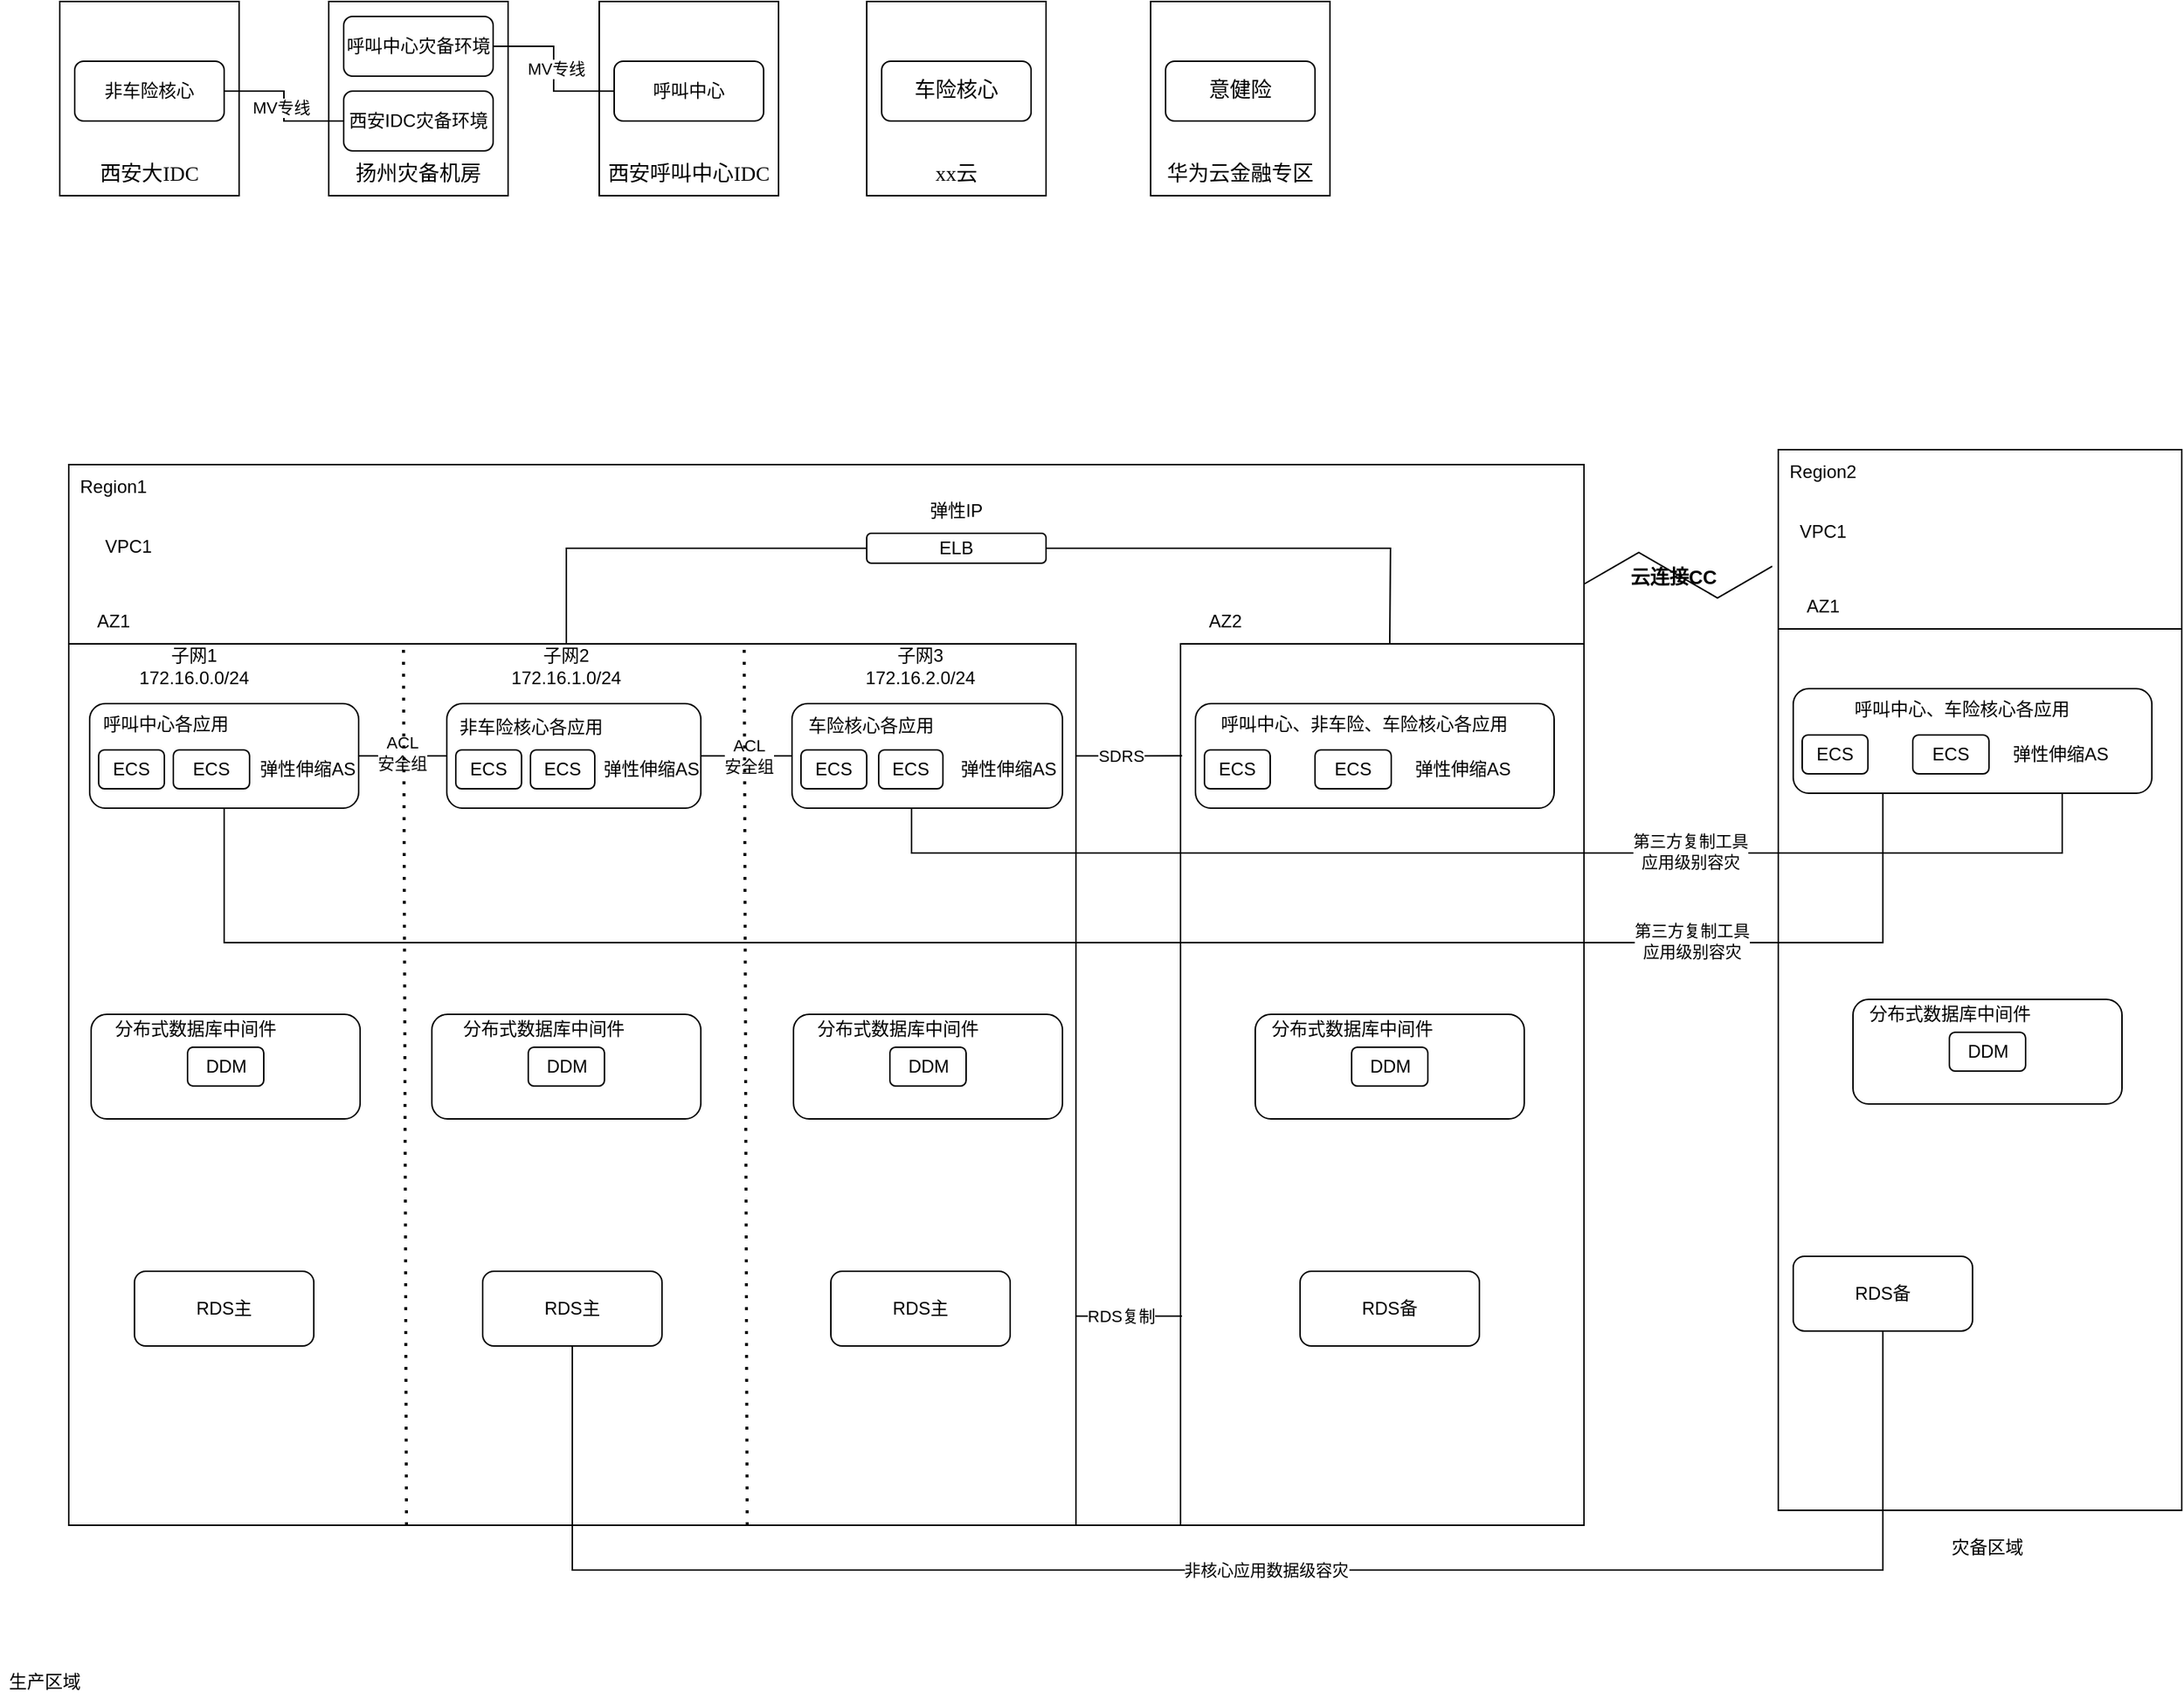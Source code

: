 <mxfile version="20.8.23" type="github">
  <diagram id="1HvbYhtdSqmgL1F3OeFL" name="第 1 页">
    <mxGraphModel dx="1207" dy="751" grid="1" gridSize="10" guides="1" tooltips="1" connect="1" arrows="1" fold="1" page="1" pageScale="1" pageWidth="827" pageHeight="1169" math="0" shadow="0">
      <root>
        <mxCell id="0" />
        <mxCell id="1" parent="0" />
        <mxCell id="OBHNnXGTpU4VKu28_vaq-1" value="&lt;p style=&quot;margin: 0pt 0pt 0.0pt; text-align: justify; font-family: Calibri; font-size: 10.5pt;&quot; class=&quot;MsoNormal&quot;&gt;&lt;br&gt;&lt;/p&gt;&lt;p style=&quot;margin: 0pt 0pt 0.0pt; text-align: justify; font-family: Calibri; font-size: 10.5pt;&quot; class=&quot;MsoNormal&quot;&gt;&lt;br&gt;&lt;/p&gt;&lt;p style=&quot;margin: 0pt 0pt 0.0pt; text-align: justify; font-family: Calibri; font-size: 10.5pt;&quot; class=&quot;MsoNormal&quot;&gt;&lt;br&gt;&lt;/p&gt;&lt;p style=&quot;margin: 0pt 0pt 0.0pt; text-align: justify; font-family: Calibri; font-size: 10.5pt;&quot; class=&quot;MsoNormal&quot;&gt;&lt;br&gt;&lt;/p&gt;&lt;p style=&quot;margin: 0pt 0pt 0.0pt; text-align: justify; font-family: Calibri; font-size: 10.5pt;&quot; class=&quot;MsoNormal&quot;&gt;&lt;br&gt;&lt;/p&gt;&lt;p style=&quot;margin: 0pt 0pt 0.0pt; text-align: justify; font-family: Calibri; font-size: 10.5pt;&quot; class=&quot;MsoNormal&quot;&gt;&lt;br&gt;&lt;/p&gt;&lt;p style=&quot;margin: 0pt 0pt 0.0pt; text-align: justify; font-family: Calibri; font-size: 10.5pt;&quot; class=&quot;MsoNormal&quot;&gt;&lt;font face=&quot;仿宋_GB2312&quot;&gt;西安大&lt;/font&gt;&lt;font face=&quot;仿宋_GB2312&quot;&gt;IDC&lt;/font&gt;&lt;/p&gt;" style="rounded=0;whiteSpace=wrap;html=1;" parent="1" vertex="1">
          <mxGeometry x="40" y="200" width="120" height="130" as="geometry" />
        </mxCell>
        <mxCell id="OBHNnXGTpU4VKu28_vaq-2" value="&lt;p style=&quot;margin: 0pt 0pt 0.0pt; text-align: justify; font-family: Calibri; font-size: 10.5pt;&quot; class=&quot;MsoNormal&quot;&gt;&lt;br&gt;&lt;/p&gt;&lt;p style=&quot;margin: 0pt 0pt 0.0pt; text-align: justify; font-family: Calibri; font-size: 10.5pt;&quot; class=&quot;MsoNormal&quot;&gt;&lt;br&gt;&lt;/p&gt;&lt;p style=&quot;margin: 0pt 0pt 0.0pt; text-align: justify; font-family: Calibri; font-size: 10.5pt;&quot; class=&quot;MsoNormal&quot;&gt;&lt;br&gt;&lt;/p&gt;&lt;p style=&quot;margin: 0pt 0pt 0.0pt; text-align: justify; font-family: Calibri; font-size: 10.5pt;&quot; class=&quot;MsoNormal&quot;&gt;&lt;br&gt;&lt;/p&gt;&lt;p style=&quot;margin: 0pt 0pt 0.0pt; text-align: justify; font-family: Calibri; font-size: 10.5pt;&quot; class=&quot;MsoNormal&quot;&gt;&lt;br&gt;&lt;/p&gt;&lt;p style=&quot;margin: 0pt 0pt 0.0pt; text-align: justify; font-family: Calibri; font-size: 10.5pt;&quot; class=&quot;MsoNormal&quot;&gt;&lt;br&gt;&lt;/p&gt;&lt;p style=&quot;margin: 0pt 0pt 0.0pt; text-align: justify; font-family: Calibri; font-size: 10.5pt;&quot; class=&quot;MsoNormal&quot;&gt;&lt;font face=&quot;仿宋_GB2312&quot;&gt;扬州灾备机房&lt;/font&gt;&lt;/p&gt;" style="rounded=0;whiteSpace=wrap;html=1;" parent="1" vertex="1">
          <mxGeometry x="220" y="200" width="120" height="130" as="geometry" />
        </mxCell>
        <mxCell id="OBHNnXGTpU4VKu28_vaq-3" value="&lt;p style=&quot;margin: 0pt 0pt 0.0pt; text-align: justify; font-family: Calibri; font-size: 10.5pt;&quot; class=&quot;MsoNormal&quot;&gt;&lt;br&gt;&lt;/p&gt;&lt;p style=&quot;margin: 0pt 0pt 0.0pt; text-align: justify; font-family: Calibri; font-size: 10.5pt;&quot; class=&quot;MsoNormal&quot;&gt;&lt;font face=&quot;仿宋_GB2312&quot;&gt;&lt;br&gt;&lt;/font&gt;&lt;/p&gt;&lt;p style=&quot;margin: 0pt 0pt 0.0pt; text-align: justify; font-family: Calibri; font-size: 10.5pt;&quot; class=&quot;MsoNormal&quot;&gt;&lt;font face=&quot;仿宋_GB2312&quot;&gt;&lt;br&gt;&lt;/font&gt;&lt;/p&gt;&lt;p style=&quot;margin: 0pt 0pt 0.0pt; text-align: justify; font-family: Calibri; font-size: 10.5pt;&quot; class=&quot;MsoNormal&quot;&gt;&lt;font face=&quot;仿宋_GB2312&quot;&gt;&lt;br&gt;&lt;/font&gt;&lt;/p&gt;&lt;p style=&quot;margin: 0pt 0pt 0.0pt; text-align: justify; font-family: Calibri; font-size: 10.5pt;&quot; class=&quot;MsoNormal&quot;&gt;&lt;font face=&quot;仿宋_GB2312&quot;&gt;&lt;br&gt;&lt;/font&gt;&lt;/p&gt;&lt;p style=&quot;margin: 0pt 0pt 0.0pt; text-align: justify; font-family: Calibri; font-size: 10.5pt;&quot; class=&quot;MsoNormal&quot;&gt;&lt;font face=&quot;仿宋_GB2312&quot;&gt;&lt;br&gt;&lt;/font&gt;&lt;/p&gt;&lt;p style=&quot;margin: 0pt 0pt 0.0pt; text-align: justify; font-family: Calibri; font-size: 10.5pt;&quot; class=&quot;MsoNormal&quot;&gt;&lt;font style=&quot;font-size: 10.5pt;&quot; face=&quot;仿宋_GB2312&quot;&gt;西安呼叫中心&lt;/font&gt;&lt;font style=&quot;font-size: 10.5pt;&quot; face=&quot;仿宋_GB2312&quot;&gt;IDC&lt;/font&gt;&lt;br&gt;&lt;/p&gt;" style="rounded=0;whiteSpace=wrap;html=1;" parent="1" vertex="1">
          <mxGeometry x="401" y="200" width="120" height="130" as="geometry" />
        </mxCell>
        <mxCell id="OBHNnXGTpU4VKu28_vaq-4" value="&lt;p style=&quot;margin: 0pt 0pt 0.0pt; text-align: justify; font-family: Calibri; font-size: 10.5pt;&quot; class=&quot;MsoNormal&quot;&gt;&lt;span style=&quot;font-family: 仿宋_GB2312; font-size: 10.5pt;&quot;&gt;&lt;br&gt;&lt;/span&gt;&lt;/p&gt;&lt;p style=&quot;margin: 0pt 0pt 0.0pt; text-align: justify; font-family: Calibri; font-size: 10.5pt;&quot; class=&quot;MsoNormal&quot;&gt;&lt;span style=&quot;font-family: 仿宋_GB2312; font-size: 10.5pt;&quot;&gt;&lt;br&gt;&lt;/span&gt;&lt;/p&gt;&lt;p style=&quot;margin: 0pt 0pt 0.0pt; text-align: justify; font-family: Calibri; font-size: 10.5pt;&quot; class=&quot;MsoNormal&quot;&gt;&lt;span style=&quot;font-family: 仿宋_GB2312; font-size: 10.5pt;&quot;&gt;&lt;br&gt;&lt;/span&gt;&lt;/p&gt;&lt;p style=&quot;margin: 0pt 0pt 0.0pt; text-align: justify; font-family: Calibri; font-size: 10.5pt;&quot; class=&quot;MsoNormal&quot;&gt;&lt;span style=&quot;font-family: 仿宋_GB2312; font-size: 10.5pt;&quot;&gt;&lt;br&gt;&lt;/span&gt;&lt;/p&gt;&lt;p style=&quot;margin: 0pt 0pt 0.0pt; text-align: justify; font-family: Calibri; font-size: 10.5pt;&quot; class=&quot;MsoNormal&quot;&gt;&lt;span style=&quot;font-family: 仿宋_GB2312; font-size: 10.5pt;&quot;&gt;&lt;br&gt;&lt;/span&gt;&lt;/p&gt;&lt;p style=&quot;margin: 0pt 0pt 0.0pt; text-align: justify; font-family: Calibri; font-size: 10.5pt;&quot; class=&quot;MsoNormal&quot;&gt;&lt;span style=&quot;font-family: 仿宋_GB2312; font-size: 10.5pt;&quot;&gt;&lt;br&gt;&lt;/span&gt;&lt;/p&gt;&lt;p style=&quot;margin: 0pt 0pt 0.0pt; text-align: justify; font-family: Calibri; font-size: 10.5pt;&quot; class=&quot;MsoNormal&quot;&gt;&lt;span style=&quot;font-family: 仿宋_GB2312; font-size: 10.5pt;&quot;&gt;xx云&lt;/span&gt;&lt;br&gt;&lt;/p&gt;" style="rounded=0;whiteSpace=wrap;html=1;" parent="1" vertex="1">
          <mxGeometry x="580" y="200" width="120" height="130" as="geometry" />
        </mxCell>
        <mxCell id="OBHNnXGTpU4VKu28_vaq-5" value="&lt;p style=&quot;margin: 0pt 0pt 0.0pt; text-align: justify; font-family: Calibri; font-size: 10.5pt;&quot; class=&quot;MsoNormal&quot;&gt;&lt;br&gt;&lt;/p&gt;&lt;p style=&quot;margin: 0pt 0pt 0.0pt; text-align: justify; font-family: Calibri; font-size: 10.5pt;&quot; class=&quot;MsoNormal&quot;&gt;&lt;br&gt;&lt;/p&gt;&lt;p style=&quot;margin: 0pt 0pt 0.0pt; text-align: justify; font-family: Calibri; font-size: 10.5pt;&quot; class=&quot;MsoNormal&quot;&gt;&lt;br&gt;&lt;/p&gt;&lt;p style=&quot;margin: 0pt 0pt 0.0pt; text-align: justify; font-family: Calibri; font-size: 10.5pt;&quot; class=&quot;MsoNormal&quot;&gt;&lt;br&gt;&lt;/p&gt;&lt;p style=&quot;margin: 0pt 0pt 0.0pt; text-align: justify; font-family: Calibri; font-size: 10.5pt;&quot; class=&quot;MsoNormal&quot;&gt;&lt;br&gt;&lt;/p&gt;&lt;p style=&quot;margin: 0pt 0pt 0.0pt; text-align: justify; font-family: Calibri; font-size: 10.5pt;&quot; class=&quot;MsoNormal&quot;&gt;&lt;br&gt;&lt;/p&gt;&lt;p style=&quot;margin: 0pt 0pt 0.0pt; text-align: justify; font-family: Calibri; font-size: 10.5pt;&quot; class=&quot;MsoNormal&quot;&gt;&lt;font face=&quot;仿宋_GB2312&quot;&gt;华为云金融专区&lt;/font&gt;&lt;/p&gt;" style="rounded=0;whiteSpace=wrap;html=1;" parent="1" vertex="1">
          <mxGeometry x="770" y="200" width="120" height="130" as="geometry" />
        </mxCell>
        <mxCell id="OBHNnXGTpU4VKu28_vaq-33" style="edgeStyle=orthogonalEdgeStyle;rounded=0;orthogonalLoop=1;jettySize=auto;html=1;entryX=0;entryY=0.5;entryDx=0;entryDy=0;endArrow=none;endFill=0;" parent="1" source="OBHNnXGTpU4VKu28_vaq-6" target="OBHNnXGTpU4VKu28_vaq-9" edge="1">
          <mxGeometry relative="1" as="geometry" />
        </mxCell>
        <mxCell id="OBHNnXGTpU4VKu28_vaq-34" value="MV专线" style="edgeLabel;html=1;align=center;verticalAlign=middle;resizable=0;points=[];" parent="OBHNnXGTpU4VKu28_vaq-33" vertex="1" connectable="0">
          <mxGeometry x="0.01" y="-2" relative="1" as="geometry">
            <mxPoint as="offset" />
          </mxGeometry>
        </mxCell>
        <mxCell id="OBHNnXGTpU4VKu28_vaq-6" value="非车险核心" style="rounded=1;whiteSpace=wrap;html=1;" parent="1" vertex="1">
          <mxGeometry x="50" y="240" width="100" height="40" as="geometry" />
        </mxCell>
        <mxCell id="OBHNnXGTpU4VKu28_vaq-32" style="edgeStyle=orthogonalEdgeStyle;rounded=0;orthogonalLoop=1;jettySize=auto;html=1;endArrow=none;endFill=0;" parent="1" source="OBHNnXGTpU4VKu28_vaq-7" target="OBHNnXGTpU4VKu28_vaq-8" edge="1">
          <mxGeometry relative="1" as="geometry" />
        </mxCell>
        <mxCell id="OBHNnXGTpU4VKu28_vaq-35" value="MV专线" style="edgeLabel;html=1;align=center;verticalAlign=middle;resizable=0;points=[];" parent="OBHNnXGTpU4VKu28_vaq-32" vertex="1" connectable="0">
          <mxGeometry x="0.006" y="-1" relative="1" as="geometry">
            <mxPoint as="offset" />
          </mxGeometry>
        </mxCell>
        <mxCell id="OBHNnXGTpU4VKu28_vaq-7" value="呼叫中心" style="rounded=1;whiteSpace=wrap;html=1;" parent="1" vertex="1">
          <mxGeometry x="411" y="240" width="100" height="40" as="geometry" />
        </mxCell>
        <mxCell id="OBHNnXGTpU4VKu28_vaq-8" value="呼叫中心灾备环境" style="rounded=1;whiteSpace=wrap;html=1;" parent="1" vertex="1">
          <mxGeometry x="230" y="210" width="100" height="40" as="geometry" />
        </mxCell>
        <mxCell id="OBHNnXGTpU4VKu28_vaq-9" value="西安IDC灾备环境" style="rounded=1;whiteSpace=wrap;html=1;" parent="1" vertex="1">
          <mxGeometry x="230" y="260" width="100" height="40" as="geometry" />
        </mxCell>
        <mxCell id="OBHNnXGTpU4VKu28_vaq-10" value="&lt;p style=&quot;border-color: var(--border-color); margin: 0pt 0pt 0.0pt; text-align: justify; font-family: Calibri; font-size: 10.5pt;&quot; class=&quot;MsoNormal&quot;&gt;&lt;font style=&quot;border-color: var(--border-color);&quot; face=&quot;仿宋_GB2312&quot;&gt;车险核心&lt;/font&gt;&lt;/p&gt;" style="rounded=1;whiteSpace=wrap;html=1;" parent="1" vertex="1">
          <mxGeometry x="590" y="240" width="100" height="40" as="geometry" />
        </mxCell>
        <mxCell id="OBHNnXGTpU4VKu28_vaq-11" value="&lt;p style=&quot;border-color: var(--border-color); margin: 0pt 0pt 0.0pt; text-align: justify; font-family: Calibri; font-size: 10.5pt;&quot; class=&quot;MsoNormal&quot;&gt;意健险&lt;br&gt;&lt;/p&gt;" style="rounded=1;whiteSpace=wrap;html=1;" parent="1" vertex="1">
          <mxGeometry x="780" y="240" width="100" height="40" as="geometry" />
        </mxCell>
        <mxCell id="OBHNnXGTpU4VKu28_vaq-12" value="&lt;p style=&quot;margin: 0pt 0pt 0.0pt; text-align: justify; font-family: Calibri; font-size: 10.5pt;&quot; class=&quot;MsoNormal&quot;&gt;&lt;br&gt;&lt;/p&gt;" style="rounded=0;whiteSpace=wrap;html=1;movable=0;resizable=0;rotatable=0;deletable=0;editable=0;locked=1;connectable=0;" parent="1" vertex="1">
          <mxGeometry x="46" y="510" width="1014" height="710" as="geometry" />
        </mxCell>
        <mxCell id="OBHNnXGTpU4VKu28_vaq-14" value="Region1" style="text;html=1;strokeColor=none;fillColor=none;align=center;verticalAlign=middle;whiteSpace=wrap;rounded=0;" parent="1" vertex="1">
          <mxGeometry x="46" y="510" width="60" height="30" as="geometry" />
        </mxCell>
        <mxCell id="OBHNnXGTpU4VKu28_vaq-17" value="" style="rounded=0;whiteSpace=wrap;html=1;movable=0;resizable=0;rotatable=0;deletable=0;editable=0;locked=1;connectable=0;" parent="1" vertex="1">
          <mxGeometry x="46" y="630" width="674" height="590" as="geometry" />
        </mxCell>
        <mxCell id="OBHNnXGTpU4VKu28_vaq-18" value="VPC1" style="text;html=1;strokeColor=none;fillColor=none;align=center;verticalAlign=middle;whiteSpace=wrap;rounded=0;" parent="1" vertex="1">
          <mxGeometry x="56" y="550" width="60" height="30" as="geometry" />
        </mxCell>
        <mxCell id="OBHNnXGTpU4VKu28_vaq-19" value="" style="rounded=0;whiteSpace=wrap;html=1;" parent="1" vertex="1">
          <mxGeometry x="790" y="630" width="270" height="590" as="geometry" />
        </mxCell>
        <mxCell id="OBHNnXGTpU4VKu28_vaq-20" value="AZ1" style="text;html=1;strokeColor=none;fillColor=none;align=center;verticalAlign=middle;whiteSpace=wrap;rounded=0;" parent="1" vertex="1">
          <mxGeometry x="46" y="600" width="60" height="30" as="geometry" />
        </mxCell>
        <mxCell id="OBHNnXGTpU4VKu28_vaq-21" value="AZ2" style="text;html=1;strokeColor=none;fillColor=none;align=center;verticalAlign=middle;whiteSpace=wrap;rounded=0;" parent="1" vertex="1">
          <mxGeometry x="790" y="600" width="60" height="30" as="geometry" />
        </mxCell>
        <mxCell id="OBHNnXGTpU4VKu28_vaq-22" value="生产区域" style="text;html=1;strokeColor=none;fillColor=none;align=center;verticalAlign=middle;whiteSpace=wrap;rounded=0;" parent="1" vertex="1">
          <mxGeometry y="1310" width="60" height="30" as="geometry" />
        </mxCell>
        <mxCell id="OBHNnXGTpU4VKu28_vaq-23" value="&lt;p style=&quot;margin: 0pt 0pt 0.0pt; text-align: justify; font-family: Calibri; font-size: 10.5pt;&quot; class=&quot;MsoNormal&quot;&gt;&lt;br&gt;&lt;/p&gt;" style="rounded=0;whiteSpace=wrap;html=1;" parent="1" vertex="1">
          <mxGeometry x="1190" y="500" width="270" height="710" as="geometry" />
        </mxCell>
        <mxCell id="OBHNnXGTpU4VKu28_vaq-24" value="Region2" style="text;html=1;strokeColor=none;fillColor=none;align=center;verticalAlign=middle;whiteSpace=wrap;rounded=0;" parent="1" vertex="1">
          <mxGeometry x="1190" y="500" width="60" height="30" as="geometry" />
        </mxCell>
        <mxCell id="OBHNnXGTpU4VKu28_vaq-26" value="VPC1" style="text;html=1;strokeColor=none;fillColor=none;align=center;verticalAlign=middle;whiteSpace=wrap;rounded=0;" parent="1" vertex="1">
          <mxGeometry x="1190" y="540" width="60" height="30" as="geometry" />
        </mxCell>
        <mxCell id="OBHNnXGTpU4VKu28_vaq-30" value="灾备区域" style="text;html=1;strokeColor=none;fillColor=none;align=center;verticalAlign=middle;whiteSpace=wrap;rounded=0;" parent="1" vertex="1">
          <mxGeometry x="1300" y="1220" width="60" height="30" as="geometry" />
        </mxCell>
        <mxCell id="8b6VTSP2SglXUmAgMh4o-97" style="edgeStyle=orthogonalEdgeStyle;rounded=0;orthogonalLoop=1;jettySize=auto;html=1;entryX=0.5;entryY=0;entryDx=0;entryDy=0;endArrow=none;endFill=0;" edge="1" parent="1" source="8b6VTSP2SglXUmAgMh4o-2" target="8b6VTSP2SglXUmAgMh4o-56">
          <mxGeometry relative="1" as="geometry" />
        </mxCell>
        <mxCell id="8b6VTSP2SglXUmAgMh4o-98" style="edgeStyle=orthogonalEdgeStyle;rounded=0;orthogonalLoop=1;jettySize=auto;html=1;endArrow=none;endFill=0;" edge="1" parent="1" source="8b6VTSP2SglXUmAgMh4o-2">
          <mxGeometry relative="1" as="geometry">
            <mxPoint x="930" y="630.0" as="targetPoint" />
          </mxGeometry>
        </mxCell>
        <mxCell id="8b6VTSP2SglXUmAgMh4o-2" value="ELB" style="rounded=1;whiteSpace=wrap;html=1;" vertex="1" parent="1">
          <mxGeometry x="580" y="556" width="120" height="20" as="geometry" />
        </mxCell>
        <mxCell id="8b6VTSP2SglXUmAgMh4o-19" style="edgeStyle=orthogonalEdgeStyle;rounded=0;orthogonalLoop=1;jettySize=auto;html=1;entryX=0;entryY=0.5;entryDx=0;entryDy=0;endArrow=none;endFill=0;" edge="1" parent="1" source="8b6VTSP2SglXUmAgMh4o-3" target="8b6VTSP2SglXUmAgMh4o-8">
          <mxGeometry relative="1" as="geometry" />
        </mxCell>
        <mxCell id="8b6VTSP2SglXUmAgMh4o-20" value="ACL&lt;br&gt;安全组" style="edgeLabel;html=1;align=center;verticalAlign=middle;resizable=0;points=[];" vertex="1" connectable="0" parent="8b6VTSP2SglXUmAgMh4o-19">
          <mxGeometry x="-0.039" y="2" relative="1" as="geometry">
            <mxPoint as="offset" />
          </mxGeometry>
        </mxCell>
        <mxCell id="8b6VTSP2SglXUmAgMh4o-3" value="" style="rounded=1;whiteSpace=wrap;html=1;" vertex="1" parent="1">
          <mxGeometry x="60" y="670" width="180" height="70" as="geometry" />
        </mxCell>
        <mxCell id="8b6VTSP2SglXUmAgMh4o-4" value="ECS" style="rounded=1;whiteSpace=wrap;html=1;" vertex="1" parent="1">
          <mxGeometry x="66" y="701" width="44" height="26" as="geometry" />
        </mxCell>
        <mxCell id="8b6VTSP2SglXUmAgMh4o-5" value="ECS" style="rounded=1;whiteSpace=wrap;html=1;" vertex="1" parent="1">
          <mxGeometry x="116" y="701" width="51" height="26" as="geometry" />
        </mxCell>
        <mxCell id="8b6VTSP2SglXUmAgMh4o-6" value="弹性伸缩AS" style="text;html=1;strokeColor=none;fillColor=none;align=center;verticalAlign=middle;whiteSpace=wrap;rounded=0;" vertex="1" parent="1">
          <mxGeometry x="171" y="699" width="70" height="30" as="geometry" />
        </mxCell>
        <mxCell id="8b6VTSP2SglXUmAgMh4o-7" value="呼叫中心各应用" style="text;html=1;strokeColor=none;fillColor=none;align=center;verticalAlign=middle;whiteSpace=wrap;rounded=0;" vertex="1" parent="1">
          <mxGeometry x="66" y="669" width="90" height="30" as="geometry" />
        </mxCell>
        <mxCell id="8b6VTSP2SglXUmAgMh4o-21" style="edgeStyle=orthogonalEdgeStyle;rounded=0;orthogonalLoop=1;jettySize=auto;html=1;entryX=0;entryY=0.5;entryDx=0;entryDy=0;endArrow=none;endFill=0;" edge="1" parent="1" source="8b6VTSP2SglXUmAgMh4o-8" target="8b6VTSP2SglXUmAgMh4o-14">
          <mxGeometry relative="1" as="geometry" />
        </mxCell>
        <mxCell id="8b6VTSP2SglXUmAgMh4o-22" value="ACL&lt;br&gt;安全组" style="edgeLabel;html=1;align=center;verticalAlign=middle;resizable=0;points=[];" vertex="1" connectable="0" parent="8b6VTSP2SglXUmAgMh4o-21">
          <mxGeometry x="-0.461" relative="1" as="geometry">
            <mxPoint x="15" as="offset" />
          </mxGeometry>
        </mxCell>
        <mxCell id="8b6VTSP2SglXUmAgMh4o-8" value="" style="rounded=1;whiteSpace=wrap;html=1;" vertex="1" parent="1">
          <mxGeometry x="299" y="670" width="170" height="70" as="geometry" />
        </mxCell>
        <mxCell id="8b6VTSP2SglXUmAgMh4o-9" value="ECS" style="rounded=1;whiteSpace=wrap;html=1;" vertex="1" parent="1">
          <mxGeometry x="305" y="701" width="44" height="26" as="geometry" />
        </mxCell>
        <mxCell id="8b6VTSP2SglXUmAgMh4o-10" value="ECS" style="rounded=1;whiteSpace=wrap;html=1;" vertex="1" parent="1">
          <mxGeometry x="355" y="701" width="43" height="26" as="geometry" />
        </mxCell>
        <mxCell id="8b6VTSP2SglXUmAgMh4o-11" value="弹性伸缩AS" style="text;html=1;strokeColor=none;fillColor=none;align=center;verticalAlign=middle;whiteSpace=wrap;rounded=0;" vertex="1" parent="1">
          <mxGeometry x="401" y="699" width="70" height="30" as="geometry" />
        </mxCell>
        <mxCell id="8b6VTSP2SglXUmAgMh4o-12" value="非车险核心各应用" style="text;html=1;strokeColor=none;fillColor=none;align=center;verticalAlign=middle;whiteSpace=wrap;rounded=0;" vertex="1" parent="1">
          <mxGeometry x="305" y="671" width="101" height="30" as="geometry" />
        </mxCell>
        <mxCell id="8b6VTSP2SglXUmAgMh4o-14" value="" style="rounded=1;whiteSpace=wrap;html=1;" vertex="1" parent="1">
          <mxGeometry x="530" y="670" width="181" height="70" as="geometry" />
        </mxCell>
        <mxCell id="8b6VTSP2SglXUmAgMh4o-15" value="ECS" style="rounded=1;whiteSpace=wrap;html=1;" vertex="1" parent="1">
          <mxGeometry x="536" y="701" width="44" height="26" as="geometry" />
        </mxCell>
        <mxCell id="8b6VTSP2SglXUmAgMh4o-16" value="ECS" style="rounded=1;whiteSpace=wrap;html=1;" vertex="1" parent="1">
          <mxGeometry x="588" y="701" width="43" height="26" as="geometry" />
        </mxCell>
        <mxCell id="8b6VTSP2SglXUmAgMh4o-17" value="弹性伸缩AS" style="text;html=1;strokeColor=none;fillColor=none;align=center;verticalAlign=middle;whiteSpace=wrap;rounded=0;" vertex="1" parent="1">
          <mxGeometry x="640" y="699" width="70" height="30" as="geometry" />
        </mxCell>
        <mxCell id="8b6VTSP2SglXUmAgMh4o-18" value="车险核心各应用" style="text;html=1;strokeColor=none;fillColor=none;align=center;verticalAlign=middle;whiteSpace=wrap;rounded=0;" vertex="1" parent="1">
          <mxGeometry x="536" y="670" width="94" height="30" as="geometry" />
        </mxCell>
        <mxCell id="8b6VTSP2SglXUmAgMh4o-35" value="" style="rounded=1;whiteSpace=wrap;html=1;" vertex="1" parent="1">
          <mxGeometry x="61" y="878" width="180" height="70" as="geometry" />
        </mxCell>
        <mxCell id="8b6VTSP2SglXUmAgMh4o-36" value="DDM" style="rounded=1;whiteSpace=wrap;html=1;" vertex="1" parent="1">
          <mxGeometry x="125.5" y="900" width="51" height="26" as="geometry" />
        </mxCell>
        <mxCell id="8b6VTSP2SglXUmAgMh4o-37" value="" style="rounded=1;whiteSpace=wrap;html=1;" vertex="1" parent="1">
          <mxGeometry x="289" y="878" width="180" height="70" as="geometry" />
        </mxCell>
        <mxCell id="8b6VTSP2SglXUmAgMh4o-38" value="DDM" style="rounded=1;whiteSpace=wrap;html=1;" vertex="1" parent="1">
          <mxGeometry x="353.5" y="900" width="51" height="26" as="geometry" />
        </mxCell>
        <mxCell id="8b6VTSP2SglXUmAgMh4o-39" value="" style="rounded=1;whiteSpace=wrap;html=1;" vertex="1" parent="1">
          <mxGeometry x="531" y="878" width="180" height="70" as="geometry" />
        </mxCell>
        <mxCell id="8b6VTSP2SglXUmAgMh4o-40" value="DDM" style="rounded=1;whiteSpace=wrap;html=1;" vertex="1" parent="1">
          <mxGeometry x="595.5" y="900" width="51" height="26" as="geometry" />
        </mxCell>
        <mxCell id="8b6VTSP2SglXUmAgMh4o-52" value="" style="endArrow=none;dashed=1;html=1;dashPattern=1 3;strokeWidth=2;rounded=0;" edge="1" parent="1">
          <mxGeometry width="50" height="50" relative="1" as="geometry">
            <mxPoint x="500" y="1220" as="sourcePoint" />
            <mxPoint x="498" y="630" as="targetPoint" />
          </mxGeometry>
        </mxCell>
        <mxCell id="8b6VTSP2SglXUmAgMh4o-53" value="" style="endArrow=none;dashed=1;html=1;dashPattern=1 3;strokeWidth=2;rounded=0;" edge="1" parent="1">
          <mxGeometry width="50" height="50" relative="1" as="geometry">
            <mxPoint x="272" y="1220" as="sourcePoint" />
            <mxPoint x="270" y="630" as="targetPoint" />
          </mxGeometry>
        </mxCell>
        <mxCell id="8b6VTSP2SglXUmAgMh4o-55" value="子网1&lt;br&gt;172.16.0.0/24" style="text;html=1;strokeColor=none;fillColor=none;align=center;verticalAlign=middle;whiteSpace=wrap;rounded=0;" vertex="1" parent="1">
          <mxGeometry x="100" y="630" width="60" height="30" as="geometry" />
        </mxCell>
        <mxCell id="8b6VTSP2SglXUmAgMh4o-56" value="子网2&lt;br&gt;172.16.1.0/24" style="text;html=1;strokeColor=none;fillColor=none;align=center;verticalAlign=middle;whiteSpace=wrap;rounded=0;" vertex="1" parent="1">
          <mxGeometry x="349" y="630" width="60" height="30" as="geometry" />
        </mxCell>
        <mxCell id="8b6VTSP2SglXUmAgMh4o-57" value="子网3&lt;br&gt;172.16.2.0/24" style="text;html=1;strokeColor=none;fillColor=none;align=center;verticalAlign=middle;whiteSpace=wrap;rounded=0;" vertex="1" parent="1">
          <mxGeometry x="586" y="630" width="60" height="30" as="geometry" />
        </mxCell>
        <mxCell id="8b6VTSP2SglXUmAgMh4o-65" value="" style="rounded=1;whiteSpace=wrap;html=1;" vertex="1" parent="1">
          <mxGeometry x="800" y="670" width="240" height="70" as="geometry" />
        </mxCell>
        <mxCell id="8b6VTSP2SglXUmAgMh4o-66" value="ECS" style="rounded=1;whiteSpace=wrap;html=1;" vertex="1" parent="1">
          <mxGeometry x="806" y="701" width="44" height="26" as="geometry" />
        </mxCell>
        <mxCell id="8b6VTSP2SglXUmAgMh4o-67" value="ECS" style="rounded=1;whiteSpace=wrap;html=1;" vertex="1" parent="1">
          <mxGeometry x="880" y="701" width="51" height="26" as="geometry" />
        </mxCell>
        <mxCell id="8b6VTSP2SglXUmAgMh4o-68" value="弹性伸缩AS" style="text;html=1;strokeColor=none;fillColor=none;align=center;verticalAlign=middle;whiteSpace=wrap;rounded=0;" vertex="1" parent="1">
          <mxGeometry x="944" y="699" width="70" height="30" as="geometry" />
        </mxCell>
        <mxCell id="8b6VTSP2SglXUmAgMh4o-69" value="呼叫中心、非车险、车险核心各应用" style="text;html=1;strokeColor=none;fillColor=none;align=center;verticalAlign=middle;whiteSpace=wrap;rounded=0;" vertex="1" parent="1">
          <mxGeometry x="806" y="669" width="214" height="30" as="geometry" />
        </mxCell>
        <mxCell id="8b6VTSP2SglXUmAgMh4o-73" value="RDS备" style="rounded=1;whiteSpace=wrap;html=1;" vertex="1" parent="1">
          <mxGeometry x="870" y="1050" width="120" height="50" as="geometry" />
        </mxCell>
        <mxCell id="8b6VTSP2SglXUmAgMh4o-74" value="" style="rounded=1;whiteSpace=wrap;html=1;" vertex="1" parent="1">
          <mxGeometry x="840" y="878" width="180" height="70" as="geometry" />
        </mxCell>
        <mxCell id="8b6VTSP2SglXUmAgMh4o-75" value="DDM" style="rounded=1;whiteSpace=wrap;html=1;" vertex="1" parent="1">
          <mxGeometry x="904.5" y="900" width="51" height="26" as="geometry" />
        </mxCell>
        <mxCell id="8b6VTSP2SglXUmAgMh4o-80" value="分布式数据库中间件" style="text;html=1;strokeColor=none;fillColor=none;align=center;verticalAlign=middle;whiteSpace=wrap;rounded=0;" vertex="1" parent="1">
          <mxGeometry x="840" y="873" width="130" height="30" as="geometry" />
        </mxCell>
        <mxCell id="8b6VTSP2SglXUmAgMh4o-82" value="RDS主" style="rounded=1;whiteSpace=wrap;html=1;" vertex="1" parent="1">
          <mxGeometry x="556" y="1050" width="120" height="50" as="geometry" />
        </mxCell>
        <mxCell id="8b6VTSP2SglXUmAgMh4o-83" value="RDS主" style="rounded=1;whiteSpace=wrap;html=1;" vertex="1" parent="1">
          <mxGeometry x="323" y="1050" width="120" height="50" as="geometry" />
        </mxCell>
        <mxCell id="8b6VTSP2SglXUmAgMh4o-84" value="RDS主" style="rounded=1;whiteSpace=wrap;html=1;" vertex="1" parent="1">
          <mxGeometry x="90" y="1050" width="120" height="50" as="geometry" />
        </mxCell>
        <mxCell id="8b6VTSP2SglXUmAgMh4o-86" value="" style="endArrow=none;html=1;rounded=0;exitX=0.004;exitY=0.127;exitDx=0;exitDy=0;exitPerimeter=0;" edge="1" parent="1" source="OBHNnXGTpU4VKu28_vaq-19">
          <mxGeometry width="50" height="50" relative="1" as="geometry">
            <mxPoint x="650" y="940" as="sourcePoint" />
            <mxPoint x="720" y="705" as="targetPoint" />
          </mxGeometry>
        </mxCell>
        <mxCell id="8b6VTSP2SglXUmAgMh4o-87" value="SDRS" style="edgeLabel;html=1;align=center;verticalAlign=middle;resizable=0;points=[];" vertex="1" connectable="0" parent="8b6VTSP2SglXUmAgMh4o-86">
          <mxGeometry x="0.164" relative="1" as="geometry">
            <mxPoint as="offset" />
          </mxGeometry>
        </mxCell>
        <mxCell id="8b6VTSP2SglXUmAgMh4o-91" value="分布式数据库中间件" style="text;html=1;strokeColor=none;fillColor=none;align=center;verticalAlign=middle;whiteSpace=wrap;rounded=0;" vertex="1" parent="1">
          <mxGeometry x="66" y="873" width="130" height="30" as="geometry" />
        </mxCell>
        <mxCell id="8b6VTSP2SglXUmAgMh4o-92" value="分布式数据库中间件" style="text;html=1;strokeColor=none;fillColor=none;align=center;verticalAlign=middle;whiteSpace=wrap;rounded=0;" vertex="1" parent="1">
          <mxGeometry x="299" y="873" width="130" height="30" as="geometry" />
        </mxCell>
        <mxCell id="8b6VTSP2SglXUmAgMh4o-93" value="分布式数据库中间件" style="text;html=1;strokeColor=none;fillColor=none;align=center;verticalAlign=middle;whiteSpace=wrap;rounded=0;" vertex="1" parent="1">
          <mxGeometry x="536" y="873" width="130" height="30" as="geometry" />
        </mxCell>
        <mxCell id="8b6VTSP2SglXUmAgMh4o-95" value="" style="endArrow=none;html=1;rounded=0;exitX=0.004;exitY=0.127;exitDx=0;exitDy=0;exitPerimeter=0;" edge="1" parent="1">
          <mxGeometry width="50" height="50" relative="1" as="geometry">
            <mxPoint x="791" y="1080" as="sourcePoint" />
            <mxPoint x="720" y="1080" as="targetPoint" />
          </mxGeometry>
        </mxCell>
        <mxCell id="8b6VTSP2SglXUmAgMh4o-96" value="RDS复制" style="edgeLabel;html=1;align=center;verticalAlign=middle;resizable=0;points=[];" vertex="1" connectable="0" parent="8b6VTSP2SglXUmAgMh4o-95">
          <mxGeometry x="0.164" relative="1" as="geometry">
            <mxPoint as="offset" />
          </mxGeometry>
        </mxCell>
        <mxCell id="8b6VTSP2SglXUmAgMh4o-99" value="弹性IP" style="text;html=1;strokeColor=none;fillColor=none;align=center;verticalAlign=middle;whiteSpace=wrap;rounded=0;" vertex="1" parent="1">
          <mxGeometry x="610" y="526" width="60" height="30" as="geometry" />
        </mxCell>
        <mxCell id="8b6VTSP2SglXUmAgMh4o-100" value="" style="rounded=0;whiteSpace=wrap;html=1;movable=0;resizable=0;rotatable=0;deletable=0;editable=0;locked=1;connectable=0;" vertex="1" parent="1">
          <mxGeometry x="1190" y="620" width="270" height="590" as="geometry" />
        </mxCell>
        <mxCell id="8b6VTSP2SglXUmAgMh4o-101" value="AZ1" style="text;html=1;strokeColor=none;fillColor=none;align=center;verticalAlign=middle;whiteSpace=wrap;rounded=0;" vertex="1" parent="1">
          <mxGeometry x="1190" y="590" width="60" height="30" as="geometry" />
        </mxCell>
        <mxCell id="8b6VTSP2SglXUmAgMh4o-102" value="" style="rounded=1;whiteSpace=wrap;html=1;" vertex="1" parent="1">
          <mxGeometry x="1200" y="660" width="240" height="70" as="geometry" />
        </mxCell>
        <mxCell id="8b6VTSP2SglXUmAgMh4o-103" value="ECS" style="rounded=1;whiteSpace=wrap;html=1;" vertex="1" parent="1">
          <mxGeometry x="1206" y="691" width="44" height="26" as="geometry" />
        </mxCell>
        <mxCell id="8b6VTSP2SglXUmAgMh4o-104" value="ECS" style="rounded=1;whiteSpace=wrap;html=1;" vertex="1" parent="1">
          <mxGeometry x="1280" y="691" width="51" height="26" as="geometry" />
        </mxCell>
        <mxCell id="8b6VTSP2SglXUmAgMh4o-105" value="弹性伸缩AS" style="text;html=1;strokeColor=none;fillColor=none;align=center;verticalAlign=middle;whiteSpace=wrap;rounded=0;" vertex="1" parent="1">
          <mxGeometry x="1344" y="689" width="70" height="30" as="geometry" />
        </mxCell>
        <mxCell id="8b6VTSP2SglXUmAgMh4o-106" value="呼叫中心、车险核心各应用" style="text;html=1;strokeColor=none;fillColor=none;align=center;verticalAlign=middle;whiteSpace=wrap;rounded=0;" vertex="1" parent="1">
          <mxGeometry x="1206" y="659" width="214" height="30" as="geometry" />
        </mxCell>
        <mxCell id="8b6VTSP2SglXUmAgMh4o-107" value="RDS备" style="rounded=1;whiteSpace=wrap;html=1;" vertex="1" parent="1">
          <mxGeometry x="1200" y="1040" width="120" height="50" as="geometry" />
        </mxCell>
        <mxCell id="8b6VTSP2SglXUmAgMh4o-108" value="" style="rounded=1;whiteSpace=wrap;html=1;" vertex="1" parent="1">
          <mxGeometry x="1240" y="868" width="180" height="70" as="geometry" />
        </mxCell>
        <mxCell id="8b6VTSP2SglXUmAgMh4o-109" value="DDM" style="rounded=1;whiteSpace=wrap;html=1;" vertex="1" parent="1">
          <mxGeometry x="1304.5" y="890" width="51" height="26" as="geometry" />
        </mxCell>
        <mxCell id="8b6VTSP2SglXUmAgMh4o-110" value="分布式数据库中间件" style="text;html=1;strokeColor=none;fillColor=none;align=center;verticalAlign=middle;whiteSpace=wrap;rounded=0;" vertex="1" parent="1">
          <mxGeometry x="1240" y="863" width="130" height="30" as="geometry" />
        </mxCell>
        <mxCell id="8b6VTSP2SglXUmAgMh4o-112" style="edgeStyle=orthogonalEdgeStyle;rounded=0;orthogonalLoop=1;jettySize=auto;html=1;entryX=0.5;entryY=1;entryDx=0;entryDy=0;endArrow=none;endFill=0;" edge="1" parent="1" source="8b6VTSP2SglXUmAgMh4o-83" target="8b6VTSP2SglXUmAgMh4o-107">
          <mxGeometry relative="1" as="geometry">
            <Array as="points">
              <mxPoint x="383" y="1250" />
              <mxPoint x="1260" y="1250" />
            </Array>
          </mxGeometry>
        </mxCell>
        <mxCell id="8b6VTSP2SglXUmAgMh4o-113" value="非核心应用数据级容灾" style="edgeLabel;html=1;align=center;verticalAlign=middle;resizable=0;points=[];" vertex="1" connectable="0" parent="8b6VTSP2SglXUmAgMh4o-112">
          <mxGeometry x="0.034" relative="1" as="geometry">
            <mxPoint as="offset" />
          </mxGeometry>
        </mxCell>
        <mxCell id="8b6VTSP2SglXUmAgMh4o-117" style="edgeStyle=orthogonalEdgeStyle;rounded=0;orthogonalLoop=1;jettySize=auto;html=1;entryX=0.25;entryY=1;entryDx=0;entryDy=0;endArrow=none;endFill=0;exitX=0.5;exitY=1;exitDx=0;exitDy=0;" edge="1" parent="1" source="8b6VTSP2SglXUmAgMh4o-3" target="8b6VTSP2SglXUmAgMh4o-102">
          <mxGeometry relative="1" as="geometry">
            <Array as="points">
              <mxPoint x="150" y="830" />
              <mxPoint x="1260" y="830" />
            </Array>
          </mxGeometry>
        </mxCell>
        <mxCell id="8b6VTSP2SglXUmAgMh4o-118" style="edgeStyle=orthogonalEdgeStyle;rounded=0;orthogonalLoop=1;jettySize=auto;html=1;entryX=0.75;entryY=1;entryDx=0;entryDy=0;endArrow=none;endFill=0;" edge="1" parent="1" target="8b6VTSP2SglXUmAgMh4o-102">
          <mxGeometry relative="1" as="geometry">
            <mxPoint x="610" y="740" as="sourcePoint" />
            <Array as="points">
              <mxPoint x="610" y="740" />
              <mxPoint x="610" y="770" />
              <mxPoint x="1380" y="770" />
            </Array>
          </mxGeometry>
        </mxCell>
        <mxCell id="8b6VTSP2SglXUmAgMh4o-120" value="第三方复制工具&lt;br&gt;应用级别容灾" style="edgeLabel;html=1;align=center;verticalAlign=middle;resizable=0;points=[];" vertex="1" connectable="0" parent="8b6VTSP2SglXUmAgMh4o-118">
          <mxGeometry x="-0.268" y="1" relative="1" as="geometry">
            <mxPoint x="243" as="offset" />
          </mxGeometry>
        </mxCell>
        <mxCell id="8b6VTSP2SglXUmAgMh4o-121" value="第三方复制工具&lt;br&gt;应用级别容灾" style="edgeLabel;html=1;align=center;verticalAlign=middle;resizable=0;points=[];" vertex="1" connectable="0" parent="1">
          <mxGeometry x="1149.999" y="809.999" as="geometry">
            <mxPoint x="-18" y="19" as="offset" />
          </mxGeometry>
        </mxCell>
        <mxCell id="8b6VTSP2SglXUmAgMh4o-123" value="" style="edgeStyle=isometricEdgeStyle;endArrow=none;html=1;rounded=0;entryX=-0.015;entryY=0.11;entryDx=0;entryDy=0;entryPerimeter=0;elbow=horizontal;" edge="1" parent="1" target="OBHNnXGTpU4VKu28_vaq-23">
          <mxGeometry width="50" height="100" relative="1" as="geometry">
            <mxPoint x="1060" y="590" as="sourcePoint" />
            <mxPoint x="1180" y="560" as="targetPoint" />
          </mxGeometry>
        </mxCell>
        <mxCell id="8b6VTSP2SglXUmAgMh4o-124" value="云连接CC" style="text;html=1;strokeColor=none;fillColor=none;align=center;verticalAlign=middle;whiteSpace=wrap;rounded=0;fontStyle=1;fontSize=13;" vertex="1" parent="1">
          <mxGeometry x="1090" y="570" width="60" height="30" as="geometry" />
        </mxCell>
      </root>
    </mxGraphModel>
  </diagram>
</mxfile>

